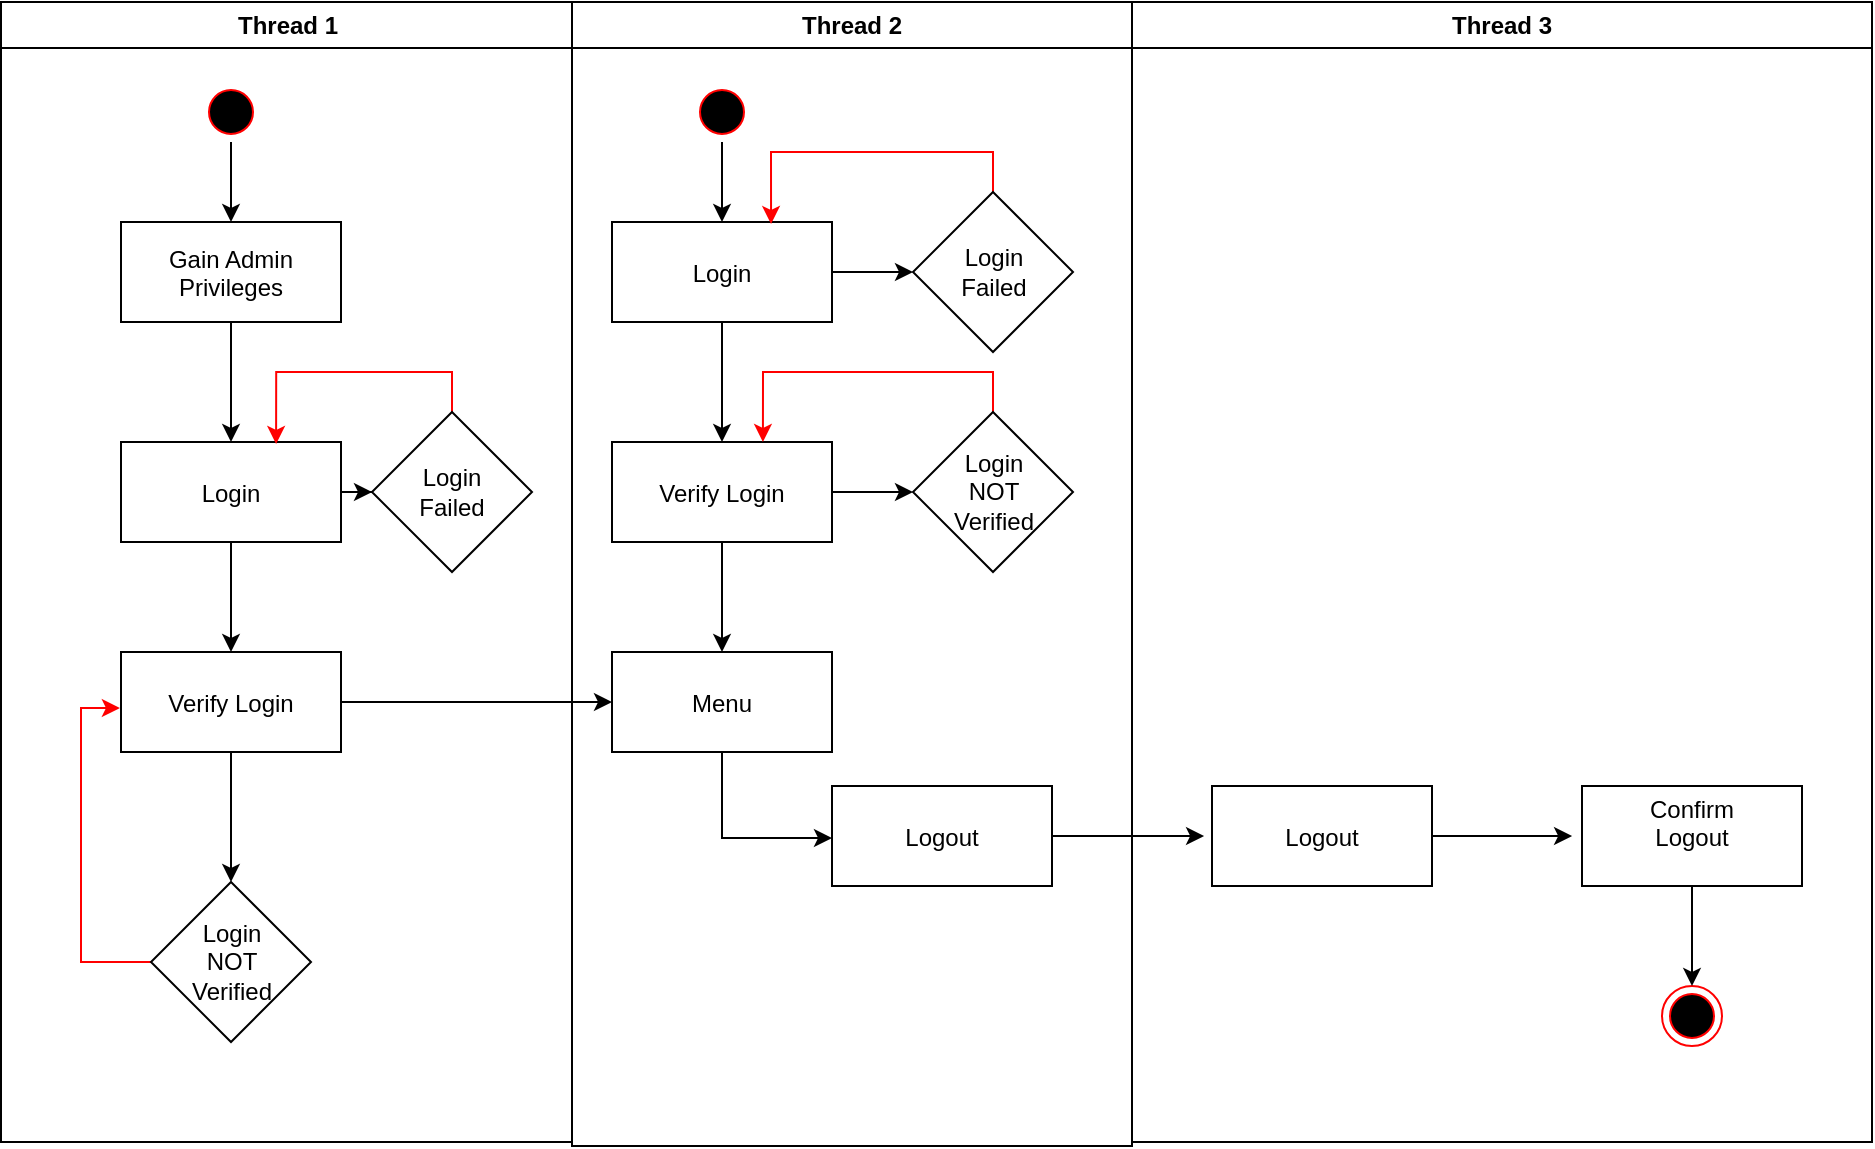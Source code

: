 <mxfile version="21.0.2" type="github"><diagram name="Page-1" id="e7e014a7-5840-1c2e-5031-d8a46d1fe8dd"><mxGraphModel dx="1600" dy="751" grid="1" gridSize="10" guides="1" tooltips="1" connect="1" arrows="1" fold="1" page="1" pageScale="1" pageWidth="1169" pageHeight="826" background="none" math="0" shadow="0"><root><mxCell id="0"/><mxCell id="1" parent="0"/><mxCell id="hJeXfJ9joHmPJ0TFAOnG-43" value="" style="edgeStyle=orthogonalEdgeStyle;rounded=0;orthogonalLoop=1;jettySize=auto;html=1;strokeColor=#000000;entryX=-0.036;entryY=0.5;entryDx=0;entryDy=0;entryPerimeter=0;" parent="1" source="hJeXfJ9joHmPJ0TFAOnG-39" target="hJeXfJ9joHmPJ0TFAOnG-42" edge="1"><mxGeometry relative="1" as="geometry"/></mxCell><mxCell id="LdhuR25lk1DsIXaJExgV-56" style="edgeStyle=orthogonalEdgeStyle;rounded=0;orthogonalLoop=1;jettySize=auto;html=1;" parent="1" source="10" target="18" edge="1"><mxGeometry relative="1" as="geometry"/></mxCell><mxCell id="2" value="Thread 1" style="swimlane;whiteSpace=wrap" parent="1" vertex="1"><mxGeometry x="164.5" y="128" width="285.5" height="570" as="geometry"/></mxCell><mxCell id="LdhuR25lk1DsIXaJExgV-53" value="" style="edgeStyle=orthogonalEdgeStyle;rounded=0;orthogonalLoop=1;jettySize=auto;html=1;" parent="2" source="5" target="7" edge="1"><mxGeometry relative="1" as="geometry"/></mxCell><mxCell id="5" value="" style="ellipse;shape=startState;fillColor=#000000;strokeColor=#ff0000;" parent="2" vertex="1"><mxGeometry x="100" y="40" width="30" height="30" as="geometry"/></mxCell><mxCell id="LdhuR25lk1DsIXaJExgV-54" value="" style="edgeStyle=orthogonalEdgeStyle;rounded=0;orthogonalLoop=1;jettySize=auto;html=1;" parent="2" source="7" target="8" edge="1"><mxGeometry relative="1" as="geometry"/></mxCell><mxCell id="7" value="Gain Admin&#xA;Privileges" style="" parent="2" vertex="1"><mxGeometry x="60" y="110" width="110" height="50" as="geometry"/></mxCell><mxCell id="LdhuR25lk1DsIXaJExgV-55" value="" style="edgeStyle=orthogonalEdgeStyle;rounded=0;orthogonalLoop=1;jettySize=auto;html=1;" parent="2" source="8" target="10" edge="1"><mxGeometry relative="1" as="geometry"/></mxCell><mxCell id="LdhuR25lk1DsIXaJExgV-71" value="" style="edgeStyle=orthogonalEdgeStyle;rounded=0;orthogonalLoop=1;jettySize=auto;html=1;" parent="2" source="8" target="LdhuR25lk1DsIXaJExgV-70" edge="1"><mxGeometry relative="1" as="geometry"/></mxCell><mxCell id="8" value="Login" style="" parent="2" vertex="1"><mxGeometry x="60" y="220" width="110" height="50" as="geometry"/></mxCell><mxCell id="LdhuR25lk1DsIXaJExgV-68" value="" style="edgeStyle=orthogonalEdgeStyle;rounded=0;orthogonalLoop=1;jettySize=auto;html=1;" parent="2" source="10" target="LdhuR25lk1DsIXaJExgV-67" edge="1"><mxGeometry relative="1" as="geometry"/></mxCell><mxCell id="10" value="Verify Login" style="" parent="2" vertex="1"><mxGeometry x="60" y="325" width="110" height="50" as="geometry"/></mxCell><mxCell id="LdhuR25lk1DsIXaJExgV-69" style="edgeStyle=orthogonalEdgeStyle;rounded=0;orthogonalLoop=1;jettySize=auto;html=1;exitX=0;exitY=0.5;exitDx=0;exitDy=0;entryX=-0.005;entryY=0.56;entryDx=0;entryDy=0;entryPerimeter=0;strokeColor=#FF0000;" parent="2" source="LdhuR25lk1DsIXaJExgV-67" target="10" edge="1"><mxGeometry relative="1" as="geometry"/></mxCell><mxCell id="LdhuR25lk1DsIXaJExgV-67" value="&lt;div&gt;Login&lt;/div&gt;&lt;div&gt;NOT&lt;/div&gt;&lt;div&gt;Verified&lt;br&gt;&lt;/div&gt;" style="rhombus;whiteSpace=wrap;html=1;fillColor=rgb(255, 255, 255);" parent="2" vertex="1"><mxGeometry x="75" y="440" width="80" height="80" as="geometry"/></mxCell><mxCell id="LdhuR25lk1DsIXaJExgV-72" style="edgeStyle=orthogonalEdgeStyle;rounded=0;orthogonalLoop=1;jettySize=auto;html=1;exitX=0.5;exitY=0;exitDx=0;exitDy=0;entryX=0.705;entryY=0.02;entryDx=0;entryDy=0;entryPerimeter=0;strokeColor=#FF0000;" parent="2" source="LdhuR25lk1DsIXaJExgV-70" target="8" edge="1"><mxGeometry relative="1" as="geometry"/></mxCell><mxCell id="LdhuR25lk1DsIXaJExgV-70" value="&lt;div&gt;Login&lt;/div&gt;&lt;div&gt;Failed&lt;br&gt;&lt;/div&gt;" style="rhombus;whiteSpace=wrap;html=1;fillColor=rgb(255, 255, 255);" parent="2" vertex="1"><mxGeometry x="185.5" y="205" width="80" height="80" as="geometry"/></mxCell><mxCell id="3" value="Thread 2" style="swimlane;whiteSpace=wrap" parent="1" vertex="1"><mxGeometry x="450" y="128" width="280" height="572" as="geometry"/></mxCell><mxCell id="LdhuR25lk1DsIXaJExgV-61" value="" style="edgeStyle=orthogonalEdgeStyle;rounded=0;orthogonalLoop=1;jettySize=auto;html=1;" parent="3" source="13" target="15" edge="1"><mxGeometry relative="1" as="geometry"/></mxCell><mxCell id="13" value="" style="ellipse;shape=startState;fillColor=#000000;strokeColor=#ff0000;" parent="3" vertex="1"><mxGeometry x="60" y="40" width="30" height="30" as="geometry"/></mxCell><mxCell id="LdhuR25lk1DsIXaJExgV-50" value="" style="edgeStyle=orthogonalEdgeStyle;rounded=0;orthogonalLoop=1;jettySize=auto;html=1;" parent="3" source="15" target="LdhuR25lk1DsIXaJExgV-49" edge="1"><mxGeometry relative="1" as="geometry"/></mxCell><mxCell id="LdhuR25lk1DsIXaJExgV-57" value="" style="edgeStyle=orthogonalEdgeStyle;rounded=0;orthogonalLoop=1;jettySize=auto;html=1;" parent="3" source="15" target="16" edge="1"><mxGeometry relative="1" as="geometry"/></mxCell><mxCell id="15" value="Login" style="" parent="3" vertex="1"><mxGeometry x="20" y="110" width="110" height="50" as="geometry"/></mxCell><mxCell id="LdhuR25lk1DsIXaJExgV-52" value="" style="edgeStyle=orthogonalEdgeStyle;rounded=0;orthogonalLoop=1;jettySize=auto;html=1;" parent="3" source="16" target="LdhuR25lk1DsIXaJExgV-51" edge="1"><mxGeometry relative="1" as="geometry"/></mxCell><mxCell id="LdhuR25lk1DsIXaJExgV-58" value="" style="edgeStyle=orthogonalEdgeStyle;rounded=0;orthogonalLoop=1;jettySize=auto;html=1;" parent="3" source="16" target="18" edge="1"><mxGeometry relative="1" as="geometry"/></mxCell><mxCell id="16" value="Verify Login" style="" parent="3" vertex="1"><mxGeometry x="20" y="220" width="110" height="50" as="geometry"/></mxCell><mxCell id="hJeXfJ9joHmPJ0TFAOnG-41" style="edgeStyle=orthogonalEdgeStyle;rounded=0;orthogonalLoop=1;jettySize=auto;html=1;entryX=0;entryY=0.52;entryDx=0;entryDy=0;entryPerimeter=0;strokeColor=#000000;" parent="3" source="18" target="hJeXfJ9joHmPJ0TFAOnG-39" edge="1"><mxGeometry relative="1" as="geometry"/></mxCell><mxCell id="18" value="Menu" style="" parent="3" vertex="1"><mxGeometry x="20" y="325" width="110" height="50" as="geometry"/></mxCell><mxCell id="LdhuR25lk1DsIXaJExgV-60" style="edgeStyle=orthogonalEdgeStyle;rounded=0;orthogonalLoop=1;jettySize=auto;html=1;exitX=0.5;exitY=0;exitDx=0;exitDy=0;entryX=0.723;entryY=0.02;entryDx=0;entryDy=0;entryPerimeter=0;strokeColor=#FF0000;" parent="3" source="LdhuR25lk1DsIXaJExgV-49" target="15" edge="1"><mxGeometry relative="1" as="geometry"/></mxCell><mxCell id="LdhuR25lk1DsIXaJExgV-49" value="&lt;div&gt;Login&lt;/div&gt;&lt;div&gt;Failed&lt;br&gt;&lt;/div&gt;" style="rhombus;whiteSpace=wrap;html=1;fillColor=rgb(255, 255, 255);" parent="3" vertex="1"><mxGeometry x="170.5" y="95" width="80" height="80" as="geometry"/></mxCell><mxCell id="LdhuR25lk1DsIXaJExgV-59" style="edgeStyle=orthogonalEdgeStyle;rounded=0;orthogonalLoop=1;jettySize=auto;html=1;exitX=0.5;exitY=0;exitDx=0;exitDy=0;entryX=0.686;entryY=0;entryDx=0;entryDy=0;entryPerimeter=0;strokeColor=#FF0000;" parent="3" source="LdhuR25lk1DsIXaJExgV-51" target="16" edge="1"><mxGeometry relative="1" as="geometry"/></mxCell><mxCell id="LdhuR25lk1DsIXaJExgV-51" value="&lt;div&gt;Login&lt;/div&gt;&lt;div&gt;NOT&lt;br&gt;&lt;/div&gt;&lt;div&gt;Verified&lt;br&gt;&lt;/div&gt;" style="rhombus;whiteSpace=wrap;html=1;fillColor=rgb(255, 255, 255);" parent="3" vertex="1"><mxGeometry x="170.5" y="205" width="80" height="80" as="geometry"/></mxCell><mxCell id="hJeXfJ9joHmPJ0TFAOnG-39" value="Logout" style="fillColor=rgb(255, 255, 255);strokeColor=rgb(0, 0, 0);fontColor=rgb(0, 0, 0);" parent="3" vertex="1"><mxGeometry x="130" y="392" width="110" height="50" as="geometry"/></mxCell><mxCell id="4" value="Thread 3" style="swimlane;whiteSpace=wrap" parent="1" vertex="1"><mxGeometry x="730" y="128" width="370" height="570" as="geometry"/></mxCell><mxCell id="38" value="" style="ellipse;shape=endState;fillColor=#000000;strokeColor=#ff0000" parent="4" vertex="1"><mxGeometry x="265" y="492" width="30" height="30" as="geometry"/></mxCell><mxCell id="no-FgJv35wXuLeluLs2J-44" value="YES" style="edgeStyle=orthogonalEdgeStyle;rounded=0;orthogonalLoop=1;jettySize=auto;html=1;exitX=0.5;exitY=1;exitDx=0;exitDy=0;entryX=1;entryY=0.5;entryDx=0;entryDy=0;" parent="4" edge="1"><mxGeometry relative="1" as="geometry"><mxPoint x="320" y="350" as="targetPoint"/></mxGeometry></mxCell><mxCell id="no-FgJv35wXuLeluLs2J-45" value="NO" style="edgeStyle=orthogonalEdgeStyle;rounded=0;orthogonalLoop=1;jettySize=auto;html=1;exitX=0.5;exitY=0;exitDx=0;exitDy=0;entryX=0;entryY=0.14;entryDx=0;entryDy=0;entryPerimeter=0;" parent="4" edge="1"><mxGeometry relative="1" as="geometry"><mxPoint x="60" y="332" as="targetPoint"/><Array as="points"><mxPoint x="280" y="153"/><mxPoint x="20" y="153"/><mxPoint x="20" y="332"/></Array></mxGeometry></mxCell><mxCell id="hJeXfJ9joHmPJ0TFAOnG-45" value="" style="edgeStyle=orthogonalEdgeStyle;rounded=0;orthogonalLoop=1;jettySize=auto;html=1;strokeColor=#000000;entryX=-0.045;entryY=0.5;entryDx=0;entryDy=0;entryPerimeter=0;" parent="4" source="hJeXfJ9joHmPJ0TFAOnG-42" target="hJeXfJ9joHmPJ0TFAOnG-44" edge="1"><mxGeometry relative="1" as="geometry"/></mxCell><mxCell id="hJeXfJ9joHmPJ0TFAOnG-42" value="Logout" style="fillColor=rgb(255, 255, 255);strokeColor=rgb(0, 0, 0);fontColor=rgb(0, 0, 0);" parent="4" vertex="1"><mxGeometry x="40" y="392" width="110" height="50" as="geometry"/></mxCell><mxCell id="hJeXfJ9joHmPJ0TFAOnG-46" value="" style="edgeStyle=orthogonalEdgeStyle;rounded=0;orthogonalLoop=1;jettySize=auto;html=1;strokeColor=#000000;" parent="4" source="hJeXfJ9joHmPJ0TFAOnG-44" target="38" edge="1"><mxGeometry relative="1" as="geometry"/></mxCell><mxCell id="hJeXfJ9joHmPJ0TFAOnG-44" value="Confirm&#xA;Logout&#xA;" style="fillColor=rgb(255, 255, 255);strokeColor=rgb(0, 0, 0);fontColor=rgb(0, 0, 0);" parent="4" vertex="1"><mxGeometry x="225" y="392" width="110" height="50" as="geometry"/></mxCell></root></mxGraphModel></diagram></mxfile>